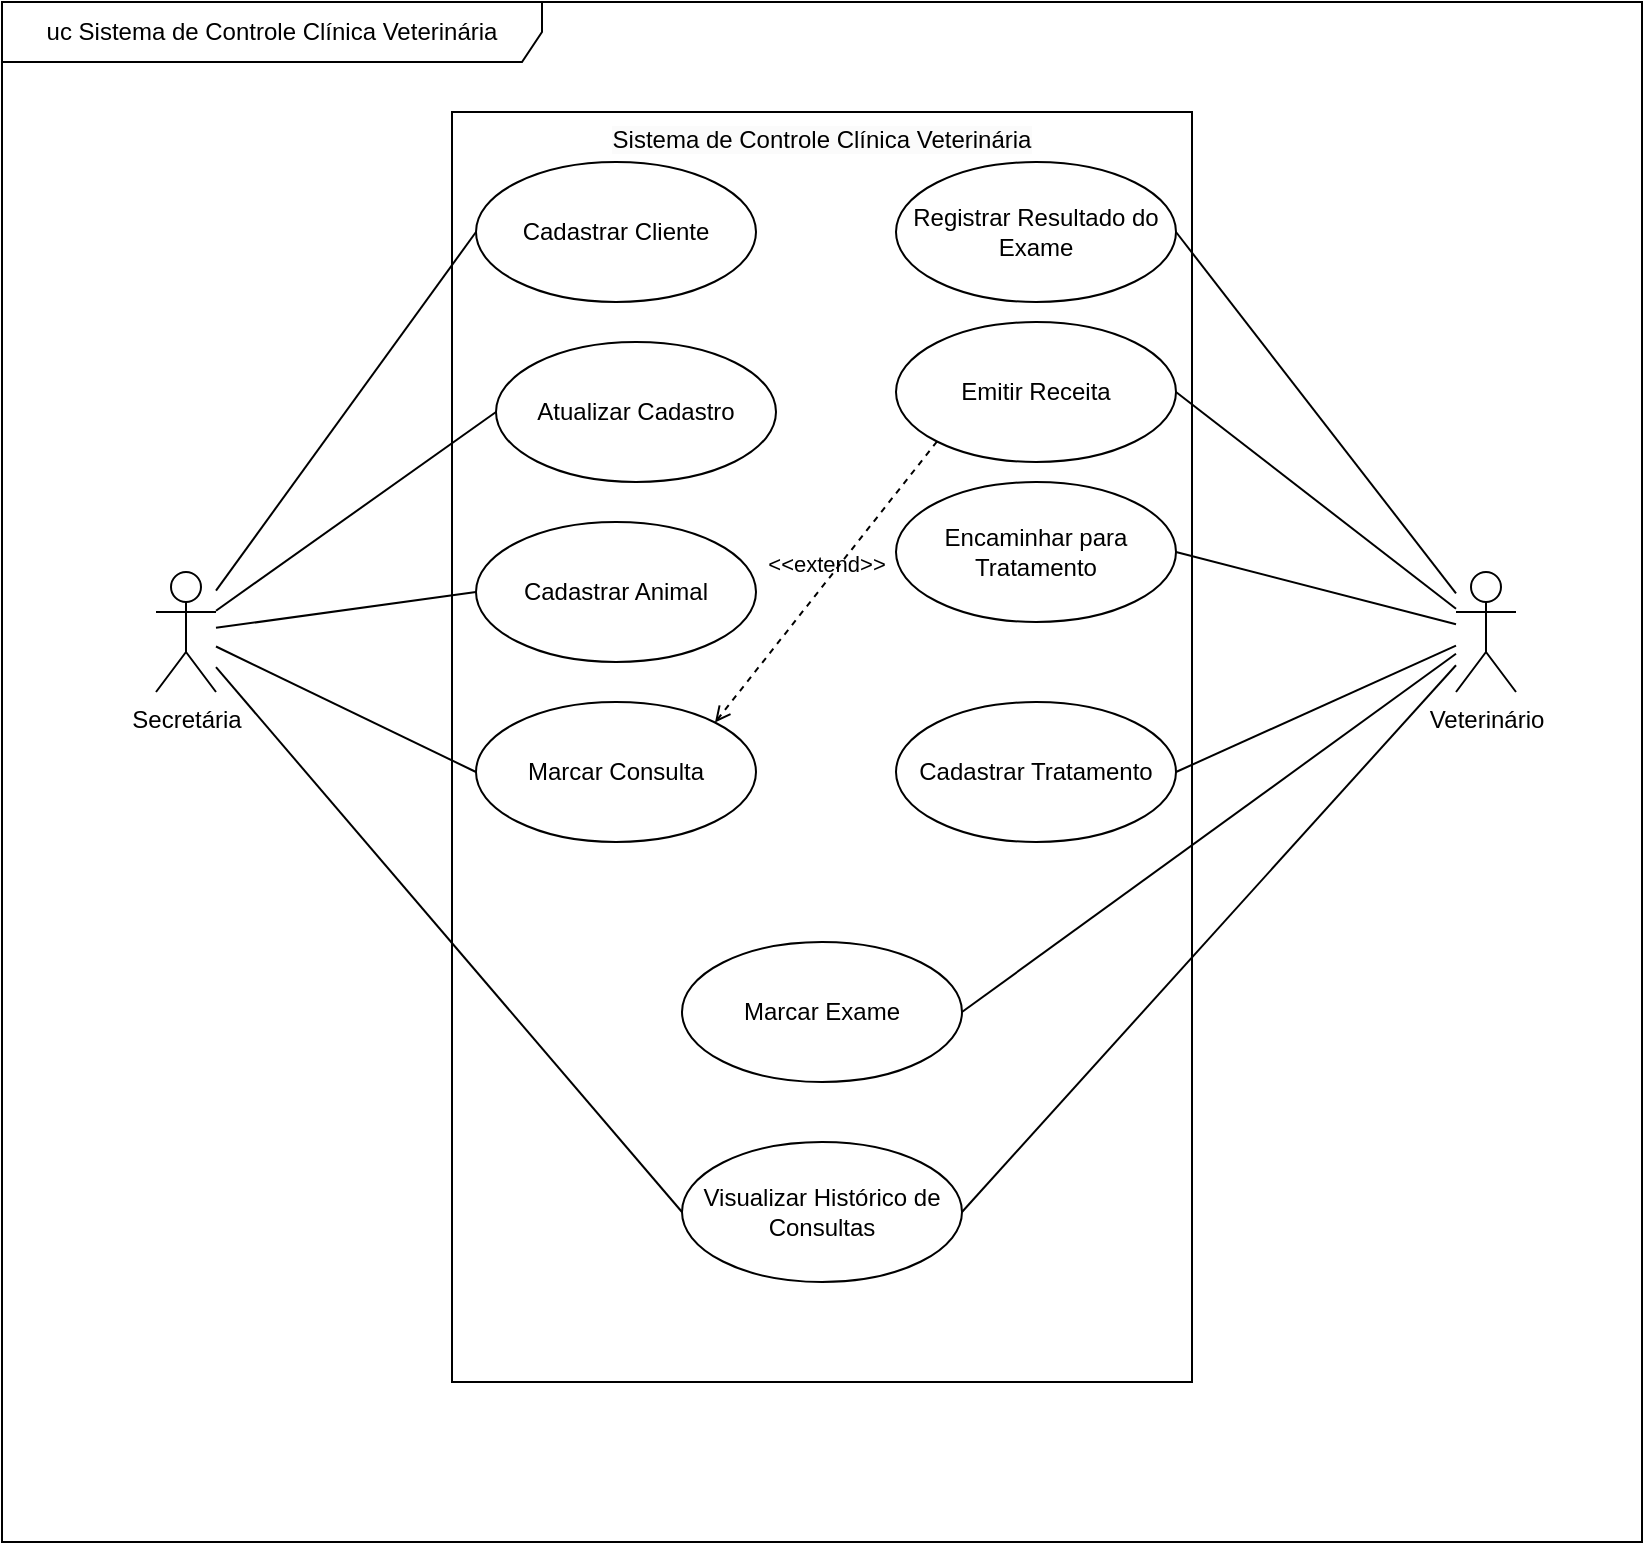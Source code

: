 <mxfile version="22.1.7" type="github">
  <diagram name="Página-1" id="01Xk7Bp4QnYqnkWpoMOx">
    <mxGraphModel dx="765" dy="433" grid="1" gridSize="10" guides="1" tooltips="1" connect="1" arrows="1" fold="1" page="1" pageScale="1" pageWidth="827" pageHeight="1169" math="0" shadow="0">
      <root>
        <mxCell id="0" />
        <mxCell id="1" parent="0" />
        <mxCell id="FFpbOJQuNYy9sZldtp6s-5" value="&lt;span style=&quot;color: rgb(0, 0, 0); font-family: Helvetica; font-size: 12px; font-style: normal; font-variant-ligatures: normal; font-variant-caps: normal; font-weight: 400; letter-spacing: normal; orphans: 2; text-align: center; text-indent: 0px; text-transform: none; widows: 2; word-spacing: 0px; -webkit-text-stroke-width: 0px; background-color: rgb(251, 251, 251); text-decoration-thickness: initial; text-decoration-style: initial; text-decoration-color: initial; float: none; display: inline !important;&quot;&gt;Sistema de Controle Clínica Veterinária&lt;/span&gt;" style="html=1;whiteSpace=wrap;align=center;verticalAlign=top;" vertex="1" parent="1">
          <mxGeometry x="228" y="55" width="370" height="635" as="geometry" />
        </mxCell>
        <mxCell id="FFpbOJQuNYy9sZldtp6s-2" value="Veterinário" style="shape=umlActor;verticalLabelPosition=bottom;verticalAlign=top;html=1;" vertex="1" parent="1">
          <mxGeometry x="730" y="285" width="30" height="60" as="geometry" />
        </mxCell>
        <mxCell id="FFpbOJQuNYy9sZldtp6s-26" style="rounded=0;orthogonalLoop=1;jettySize=auto;html=1;exitX=0;exitY=0.5;exitDx=0;exitDy=0;endArrow=none;endFill=0;" edge="1" parent="1" source="FFpbOJQuNYy9sZldtp6s-3" target="FFpbOJQuNYy9sZldtp6s-6">
          <mxGeometry relative="1" as="geometry">
            <mxPoint x="180" y="300" as="targetPoint" />
          </mxGeometry>
        </mxCell>
        <mxCell id="FFpbOJQuNYy9sZldtp6s-3" value="Cadastrar Animal" style="ellipse;whiteSpace=wrap;html=1;" vertex="1" parent="1">
          <mxGeometry x="240" y="260" width="140" height="70" as="geometry" />
        </mxCell>
        <mxCell id="FFpbOJQuNYy9sZldtp6s-4" value="uc Sistema de Controle Clínica Veterinária" style="shape=umlFrame;whiteSpace=wrap;html=1;pointerEvents=0;width=270;height=30;" vertex="1" parent="1">
          <mxGeometry x="3" width="820" height="770" as="geometry" />
        </mxCell>
        <mxCell id="FFpbOJQuNYy9sZldtp6s-6" value="Secretária" style="shape=umlActor;verticalLabelPosition=bottom;verticalAlign=top;html=1;" vertex="1" parent="1">
          <mxGeometry x="80" y="285" width="30" height="60" as="geometry" />
        </mxCell>
        <mxCell id="FFpbOJQuNYy9sZldtp6s-8" value="Atualizar Cadastro" style="ellipse;whiteSpace=wrap;html=1;verticalAlign=middle;" vertex="1" parent="1">
          <mxGeometry x="250" y="170" width="140" height="70" as="geometry" />
        </mxCell>
        <mxCell id="FFpbOJQuNYy9sZldtp6s-24" style="rounded=0;orthogonalLoop=1;jettySize=auto;html=1;exitX=0;exitY=0.5;exitDx=0;exitDy=0;endArrow=none;endFill=0;" edge="1" parent="1" source="FFpbOJQuNYy9sZldtp6s-9" target="FFpbOJQuNYy9sZldtp6s-6">
          <mxGeometry relative="1" as="geometry">
            <mxPoint x="130" y="100" as="targetPoint" />
          </mxGeometry>
        </mxCell>
        <mxCell id="FFpbOJQuNYy9sZldtp6s-9" value="Cadastrar Cliente" style="ellipse;whiteSpace=wrap;html=1;" vertex="1" parent="1">
          <mxGeometry x="240" y="80" width="140" height="70" as="geometry" />
        </mxCell>
        <mxCell id="FFpbOJQuNYy9sZldtp6s-10" value="Marcar Consulta" style="ellipse;whiteSpace=wrap;html=1;" vertex="1" parent="1">
          <mxGeometry x="240" y="350" width="140" height="70" as="geometry" />
        </mxCell>
        <mxCell id="FFpbOJQuNYy9sZldtp6s-36" style="rounded=0;orthogonalLoop=1;jettySize=auto;html=1;exitX=1;exitY=0.5;exitDx=0;exitDy=0;endArrow=none;endFill=0;" edge="1" parent="1" source="FFpbOJQuNYy9sZldtp6s-11" target="FFpbOJQuNYy9sZldtp6s-2">
          <mxGeometry relative="1" as="geometry" />
        </mxCell>
        <mxCell id="FFpbOJQuNYy9sZldtp6s-11" value="Marcar Exame" style="ellipse;whiteSpace=wrap;html=1;" vertex="1" parent="1">
          <mxGeometry x="343" y="470" width="140" height="70" as="geometry" />
        </mxCell>
        <mxCell id="FFpbOJQuNYy9sZldtp6s-35" style="rounded=0;orthogonalLoop=1;jettySize=auto;html=1;exitX=1;exitY=0.5;exitDx=0;exitDy=0;endArrow=none;endFill=0;" edge="1" parent="1" source="FFpbOJQuNYy9sZldtp6s-12" target="FFpbOJQuNYy9sZldtp6s-2">
          <mxGeometry relative="1" as="geometry" />
        </mxCell>
        <mxCell id="FFpbOJQuNYy9sZldtp6s-12" value="Registrar Resultado do Exame" style="ellipse;whiteSpace=wrap;html=1;" vertex="1" parent="1">
          <mxGeometry x="450" y="80" width="140" height="70" as="geometry" />
        </mxCell>
        <mxCell id="FFpbOJQuNYy9sZldtp6s-34" style="rounded=0;orthogonalLoop=1;jettySize=auto;html=1;exitX=1;exitY=0.5;exitDx=0;exitDy=0;endArrow=none;endFill=0;" edge="1" parent="1" source="FFpbOJQuNYy9sZldtp6s-13" target="FFpbOJQuNYy9sZldtp6s-2">
          <mxGeometry relative="1" as="geometry" />
        </mxCell>
        <mxCell id="FFpbOJQuNYy9sZldtp6s-13" value="Emitir Receita" style="ellipse;whiteSpace=wrap;html=1;" vertex="1" parent="1">
          <mxGeometry x="450" y="160" width="140" height="70" as="geometry" />
        </mxCell>
        <mxCell id="FFpbOJQuNYy9sZldtp6s-33" style="rounded=0;orthogonalLoop=1;jettySize=auto;html=1;exitX=1;exitY=0.5;exitDx=0;exitDy=0;endArrow=none;endFill=0;" edge="1" parent="1" source="FFpbOJQuNYy9sZldtp6s-14" target="FFpbOJQuNYy9sZldtp6s-2">
          <mxGeometry relative="1" as="geometry" />
        </mxCell>
        <mxCell id="FFpbOJQuNYy9sZldtp6s-14" value="Encaminhar para Tratamento" style="ellipse;whiteSpace=wrap;html=1;" vertex="1" parent="1">
          <mxGeometry x="450" y="240" width="140" height="70" as="geometry" />
        </mxCell>
        <mxCell id="FFpbOJQuNYy9sZldtp6s-32" style="rounded=0;orthogonalLoop=1;jettySize=auto;html=1;exitX=1;exitY=0.5;exitDx=0;exitDy=0;endArrow=none;endFill=0;" edge="1" parent="1" source="FFpbOJQuNYy9sZldtp6s-15" target="FFpbOJQuNYy9sZldtp6s-2">
          <mxGeometry relative="1" as="geometry" />
        </mxCell>
        <mxCell id="FFpbOJQuNYy9sZldtp6s-15" value="Cadastrar Tratamento" style="ellipse;whiteSpace=wrap;html=1;" vertex="1" parent="1">
          <mxGeometry x="450" y="350" width="140" height="70" as="geometry" />
        </mxCell>
        <mxCell id="FFpbOJQuNYy9sZldtp6s-28" style="rounded=0;orthogonalLoop=1;jettySize=auto;html=1;exitX=0;exitY=0.5;exitDx=0;exitDy=0;endArrow=none;endFill=0;" edge="1" parent="1" source="FFpbOJQuNYy9sZldtp6s-16" target="FFpbOJQuNYy9sZldtp6s-6">
          <mxGeometry relative="1" as="geometry" />
        </mxCell>
        <mxCell id="FFpbOJQuNYy9sZldtp6s-31" style="rounded=0;orthogonalLoop=1;jettySize=auto;html=1;exitX=1;exitY=0.5;exitDx=0;exitDy=0;endArrow=none;endFill=0;" edge="1" parent="1" source="FFpbOJQuNYy9sZldtp6s-16" target="FFpbOJQuNYy9sZldtp6s-2">
          <mxGeometry relative="1" as="geometry" />
        </mxCell>
        <mxCell id="FFpbOJQuNYy9sZldtp6s-16" value="Visualizar Histórico de Consultas" style="ellipse;whiteSpace=wrap;html=1;" vertex="1" parent="1">
          <mxGeometry x="343" y="570" width="140" height="70" as="geometry" />
        </mxCell>
        <mxCell id="FFpbOJQuNYy9sZldtp6s-25" style="rounded=0;orthogonalLoop=1;jettySize=auto;html=1;exitX=0;exitY=0.5;exitDx=0;exitDy=0;endArrow=none;endFill=0;" edge="1" parent="1" source="FFpbOJQuNYy9sZldtp6s-8" target="FFpbOJQuNYy9sZldtp6s-6">
          <mxGeometry relative="1" as="geometry">
            <mxPoint x="180" y="250" as="targetPoint" />
          </mxGeometry>
        </mxCell>
        <mxCell id="FFpbOJQuNYy9sZldtp6s-27" style="rounded=0;orthogonalLoop=1;jettySize=auto;html=1;exitX=0;exitY=0.5;exitDx=0;exitDy=0;endArrow=none;endFill=0;" edge="1" parent="1" source="FFpbOJQuNYy9sZldtp6s-10" target="FFpbOJQuNYy9sZldtp6s-6">
          <mxGeometry relative="1" as="geometry">
            <mxPoint x="130" y="130" as="targetPoint" />
          </mxGeometry>
        </mxCell>
        <mxCell id="FFpbOJQuNYy9sZldtp6s-38" value="&amp;lt;&amp;lt;extend&amp;gt;&amp;gt;" style="html=1;verticalAlign=bottom;labelBackgroundColor=none;endArrow=open;endFill=0;dashed=1;rounded=0;exitX=0;exitY=1;exitDx=0;exitDy=0;entryX=1;entryY=0;entryDx=0;entryDy=0;" edge="1" parent="1" source="FFpbOJQuNYy9sZldtp6s-13" target="FFpbOJQuNYy9sZldtp6s-10">
          <mxGeometry width="160" relative="1" as="geometry">
            <mxPoint x="40" y="460" as="sourcePoint" />
            <mxPoint x="200" y="460" as="targetPoint" />
          </mxGeometry>
        </mxCell>
      </root>
    </mxGraphModel>
  </diagram>
</mxfile>
